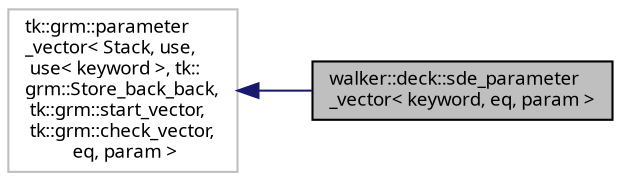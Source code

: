 digraph "walker::deck::sde_parameter_vector&lt; keyword, eq, param &gt;"
{
 // INTERACTIVE_SVG=YES
  bgcolor="transparent";
  edge [fontname="sans-serif",fontsize="9",labelfontname="sans-serif",labelfontsize="9"];
  node [fontname="sans-serif",fontsize="9",shape=record];
  rankdir="LR";
  Node1 [label="walker::deck::sde_parameter\l_vector\< keyword, eq, param \>",height=0.2,width=0.4,color="black", fillcolor="grey75", style="filled", fontcolor="black"];
  Node2 -> Node1 [dir="back",color="midnightblue",fontsize="9",style="solid",fontname="sans-serif"];
  Node2 [label="tk::grm::parameter\l_vector\< Stack, use,\l use\< keyword \>, tk::\lgrm::Store_back_back,\l tk::grm::start_vector,\l tk::grm::check_vector,\l eq, param \>",height=0.2,width=0.4,color="grey75"];
}
